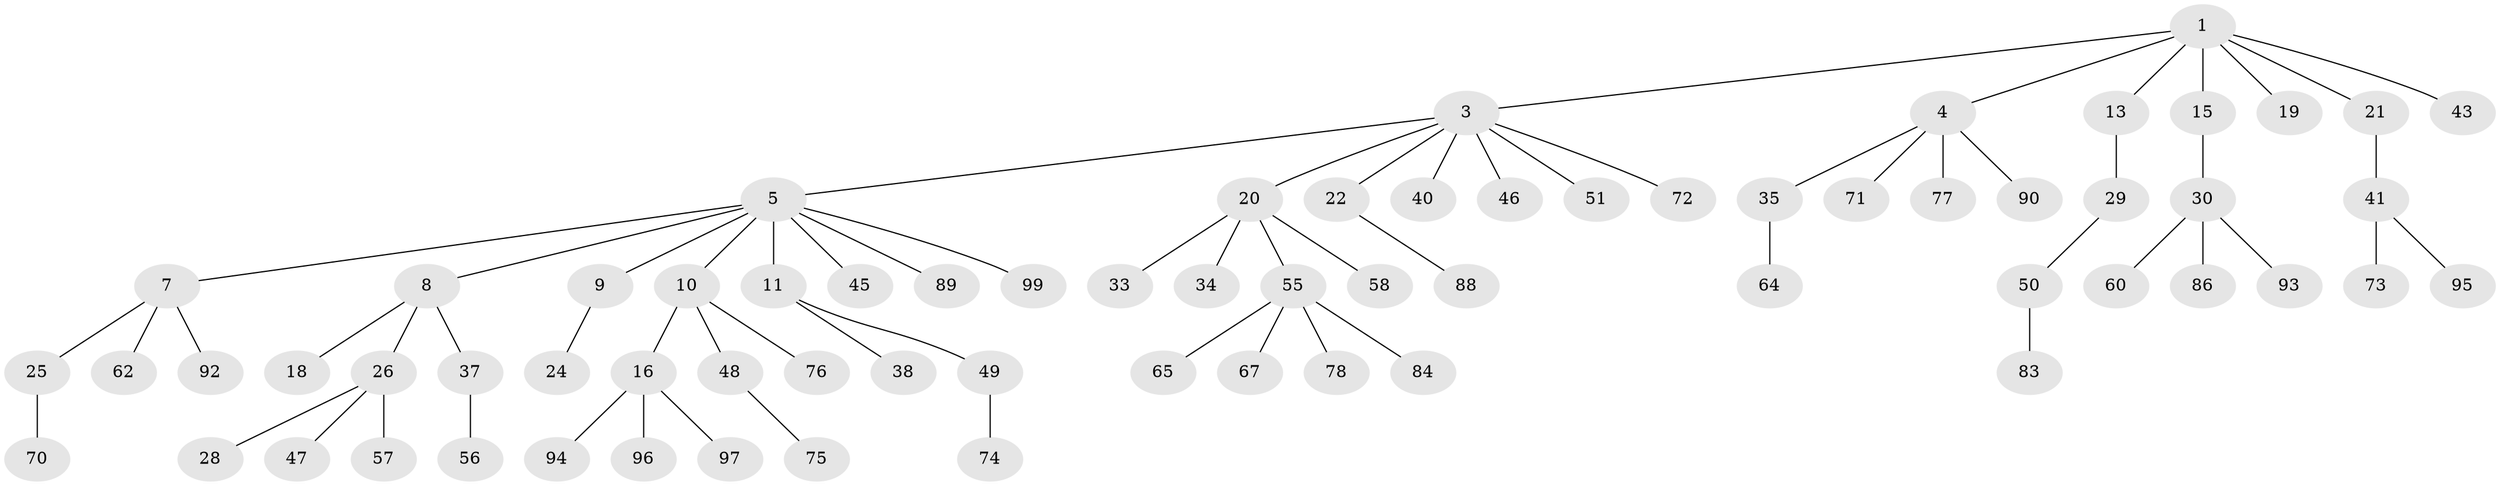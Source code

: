 // original degree distribution, {4: 0.08, 5: 0.04, 7: 0.01, 3: 0.13, 8: 0.01, 2: 0.19, 1: 0.54}
// Generated by graph-tools (version 1.1) at 2025/11/02/21/25 10:11:10]
// undirected, 69 vertices, 68 edges
graph export_dot {
graph [start="1"]
  node [color=gray90,style=filled];
  1 [super="+2"];
  3 [super="+23"];
  4 [super="+14"];
  5 [super="+6"];
  7 [super="+81"];
  8 [super="+17"];
  9 [super="+42"];
  10 [super="+12"];
  11 [super="+44"];
  13 [super="+66"];
  15 [super="+27"];
  16 [super="+54"];
  18;
  19;
  20 [super="+31"];
  21;
  22 [super="+63"];
  24;
  25 [super="+39"];
  26 [super="+36"];
  28;
  29;
  30 [super="+32"];
  33;
  34 [super="+100"];
  35 [super="+69"];
  37 [super="+52"];
  38;
  40;
  41 [super="+53"];
  43;
  45;
  46;
  47;
  48 [super="+98"];
  49;
  50 [super="+87"];
  51 [super="+59"];
  55 [super="+61"];
  56 [super="+85"];
  57 [super="+68"];
  58;
  60 [super="+80"];
  62;
  64;
  65;
  67;
  70;
  71 [super="+91"];
  72 [super="+79"];
  73;
  74;
  75 [super="+82"];
  76;
  77;
  78;
  83;
  84;
  86;
  88;
  89;
  90;
  92;
  93;
  94;
  95;
  96;
  97;
  99;
  1 -- 4;
  1 -- 13;
  1 -- 15;
  1 -- 19;
  1 -- 3;
  1 -- 21;
  1 -- 43;
  3 -- 5;
  3 -- 20;
  3 -- 22;
  3 -- 40;
  3 -- 46;
  3 -- 72;
  3 -- 51;
  4 -- 35;
  4 -- 90;
  4 -- 77;
  4 -- 71;
  5 -- 45;
  5 -- 99;
  5 -- 7;
  5 -- 8;
  5 -- 9;
  5 -- 10;
  5 -- 11;
  5 -- 89;
  7 -- 25;
  7 -- 62;
  7 -- 92;
  8 -- 18;
  8 -- 26;
  8 -- 37;
  9 -- 24;
  10 -- 16;
  10 -- 48;
  10 -- 76;
  11 -- 38;
  11 -- 49;
  13 -- 29;
  15 -- 30;
  16 -- 97;
  16 -- 96;
  16 -- 94;
  20 -- 33;
  20 -- 55;
  20 -- 58;
  20 -- 34;
  21 -- 41;
  22 -- 88;
  25 -- 70;
  26 -- 28;
  26 -- 57;
  26 -- 47;
  29 -- 50;
  30 -- 60;
  30 -- 93;
  30 -- 86;
  35 -- 64;
  37 -- 56;
  41 -- 73;
  41 -- 95;
  48 -- 75;
  49 -- 74;
  50 -- 83;
  55 -- 65;
  55 -- 78;
  55 -- 67;
  55 -- 84;
}
